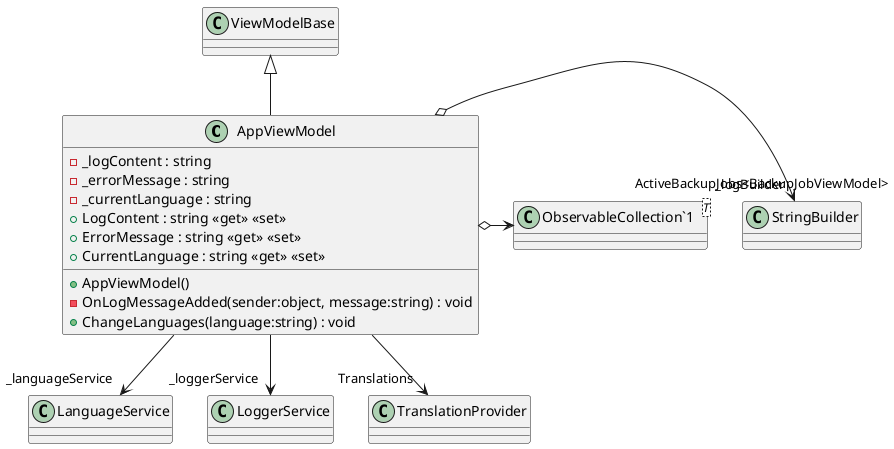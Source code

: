 @startuml
class AppViewModel {
    - _logContent : string
    - _errorMessage : string
    - _currentLanguage : string
    + AppViewModel()
    + LogContent : string <<get>> <<set>>
    + ErrorMessage : string <<get>> <<set>>
    + CurrentLanguage : string <<get>> <<set>>
    - OnLogMessageAdded(sender:object, message:string) : void
    + ChangeLanguages(language:string) : void
}
class "ObservableCollection`1"<T> {
}
ViewModelBase <|-- AppViewModel
AppViewModel --> "_languageService" LanguageService
AppViewModel --> "_loggerService" LoggerService
AppViewModel --> "Translations" TranslationProvider
AppViewModel o-> "_logBuilder" StringBuilder
AppViewModel o-> "ActiveBackupJobs<BackupJobViewModel>" "ObservableCollection`1"
@enduml
